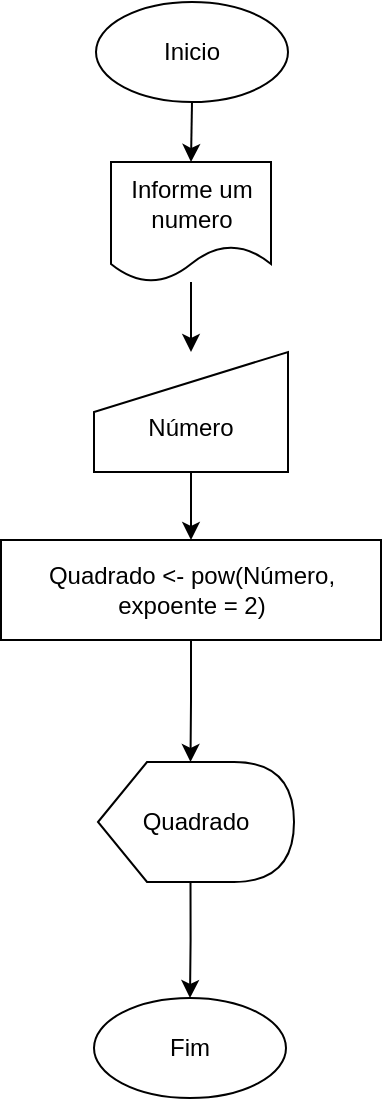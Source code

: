 <mxfile version="24.0.7" type="device">
  <diagram name="Página-1" id="rAqNGryPovY37Stfegg2">
    <mxGraphModel dx="1114" dy="578" grid="1" gridSize="10" guides="1" tooltips="1" connect="1" arrows="1" fold="1" page="1" pageScale="1" pageWidth="827" pageHeight="1169" math="0" shadow="0">
      <root>
        <mxCell id="0" />
        <mxCell id="1" parent="0" />
        <mxCell id="3yKqDKxN6qXmah8Aj0tQ-9" style="edgeStyle=orthogonalEdgeStyle;rounded=0;orthogonalLoop=1;jettySize=auto;html=1;exitX=0.5;exitY=1;exitDx=0;exitDy=0;entryX=0.5;entryY=0;entryDx=0;entryDy=0;" edge="1" parent="1" source="3yKqDKxN6qXmah8Aj0tQ-1" target="3yKqDKxN6qXmah8Aj0tQ-8">
          <mxGeometry relative="1" as="geometry" />
        </mxCell>
        <mxCell id="3yKqDKxN6qXmah8Aj0tQ-1" value="Inicio" style="ellipse;whiteSpace=wrap;html=1;" vertex="1" parent="1">
          <mxGeometry x="354" y="80" width="96" height="50" as="geometry" />
        </mxCell>
        <mxCell id="3yKqDKxN6qXmah8Aj0tQ-7" style="edgeStyle=orthogonalEdgeStyle;rounded=0;orthogonalLoop=1;jettySize=auto;html=1;exitX=0.5;exitY=1;exitDx=0;exitDy=0;entryX=0.5;entryY=0;entryDx=0;entryDy=0;" edge="1" parent="1" source="3yKqDKxN6qXmah8Aj0tQ-2" target="3yKqDKxN6qXmah8Aj0tQ-4">
          <mxGeometry relative="1" as="geometry" />
        </mxCell>
        <mxCell id="3yKqDKxN6qXmah8Aj0tQ-2" value="&lt;div&gt;&lt;br&gt;&lt;/div&gt;Número" style="shape=manualInput;whiteSpace=wrap;html=1;" vertex="1" parent="1">
          <mxGeometry x="353" y="255" width="97" height="60" as="geometry" />
        </mxCell>
        <mxCell id="3yKqDKxN6qXmah8Aj0tQ-4" value="Quadrado &amp;lt;- pow(Número, expoente = 2)" style="rounded=0;whiteSpace=wrap;html=1;" vertex="1" parent="1">
          <mxGeometry x="306.5" y="349" width="190" height="50" as="geometry" />
        </mxCell>
        <mxCell id="3yKqDKxN6qXmah8Aj0tQ-10" style="edgeStyle=orthogonalEdgeStyle;rounded=0;orthogonalLoop=1;jettySize=auto;html=1;entryX=0.5;entryY=0;entryDx=0;entryDy=0;" edge="1" parent="1" source="3yKqDKxN6qXmah8Aj0tQ-8" target="3yKqDKxN6qXmah8Aj0tQ-2">
          <mxGeometry relative="1" as="geometry" />
        </mxCell>
        <mxCell id="3yKqDKxN6qXmah8Aj0tQ-8" value="Informe um numero" style="shape=document;whiteSpace=wrap;html=1;boundedLbl=1;" vertex="1" parent="1">
          <mxGeometry x="361.5" y="160" width="80" height="60" as="geometry" />
        </mxCell>
        <mxCell id="3yKqDKxN6qXmah8Aj0tQ-14" style="edgeStyle=orthogonalEdgeStyle;rounded=0;orthogonalLoop=1;jettySize=auto;html=1;exitX=0;exitY=0;exitDx=46.25;exitDy=60;exitPerimeter=0;entryX=0.5;entryY=0;entryDx=0;entryDy=0;" edge="1" parent="1" source="3yKqDKxN6qXmah8Aj0tQ-11" target="3yKqDKxN6qXmah8Aj0tQ-13">
          <mxGeometry relative="1" as="geometry" />
        </mxCell>
        <mxCell id="3yKqDKxN6qXmah8Aj0tQ-11" value="Quadrado" style="shape=display;whiteSpace=wrap;html=1;" vertex="1" parent="1">
          <mxGeometry x="355" y="460" width="98" height="60" as="geometry" />
        </mxCell>
        <mxCell id="3yKqDKxN6qXmah8Aj0tQ-12" style="edgeStyle=orthogonalEdgeStyle;rounded=0;orthogonalLoop=1;jettySize=auto;html=1;exitX=0.5;exitY=1;exitDx=0;exitDy=0;entryX=0;entryY=0;entryDx=46.25;entryDy=0;entryPerimeter=0;" edge="1" parent="1" source="3yKqDKxN6qXmah8Aj0tQ-4" target="3yKqDKxN6qXmah8Aj0tQ-11">
          <mxGeometry relative="1" as="geometry" />
        </mxCell>
        <mxCell id="3yKqDKxN6qXmah8Aj0tQ-13" value="Fim" style="ellipse;whiteSpace=wrap;html=1;" vertex="1" parent="1">
          <mxGeometry x="353" y="578" width="96" height="50" as="geometry" />
        </mxCell>
      </root>
    </mxGraphModel>
  </diagram>
</mxfile>
